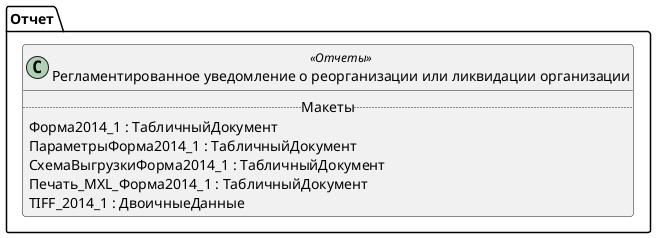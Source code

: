 ﻿@startuml РегламентированноеУведомлениеРеорганизацияЛиквидация
'!include templates.wsd
'..\include templates.wsd
class Отчет.РегламентированноеУведомлениеРеорганизацияЛиквидация as "Регламентированное уведомление о реорганизации или ликвидации организации" <<Отчеты>>
{
..Макеты..
Форма2014_1 : ТабличныйДокумент
ПараметрыФорма2014_1 : ТабличныйДокумент
СхемаВыгрузкиФорма2014_1 : ТабличныйДокумент
Печать_MXL_Форма2014_1 : ТабличныйДокумент
TIFF_2014_1 : ДвоичныеДанные
}
@enduml
